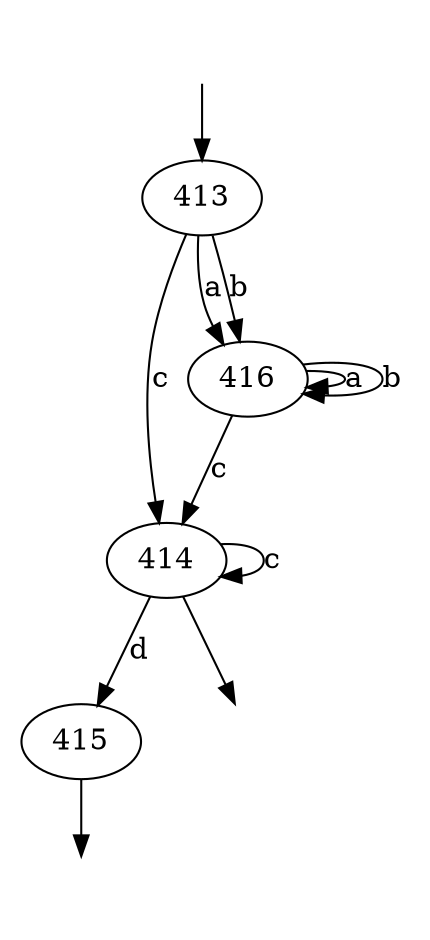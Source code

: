 digraph FSM {
In [shape=none fontcolor=white]
In -> 413
Out415 [shape=none fontcolor=white]
415 -> Out415
Out414 [shape=none fontcolor=white]
414 -> Out414
414 -> 415 [label="d"]
413 -> 416 [label="a"]
414 -> 414 [label="c"]
413 -> 416 [label="b"]
413 -> 414 [label="c"]
416 -> 416 [label="a"]
416 -> 416 [label="b"]
416 -> 414 [label="c"]
}